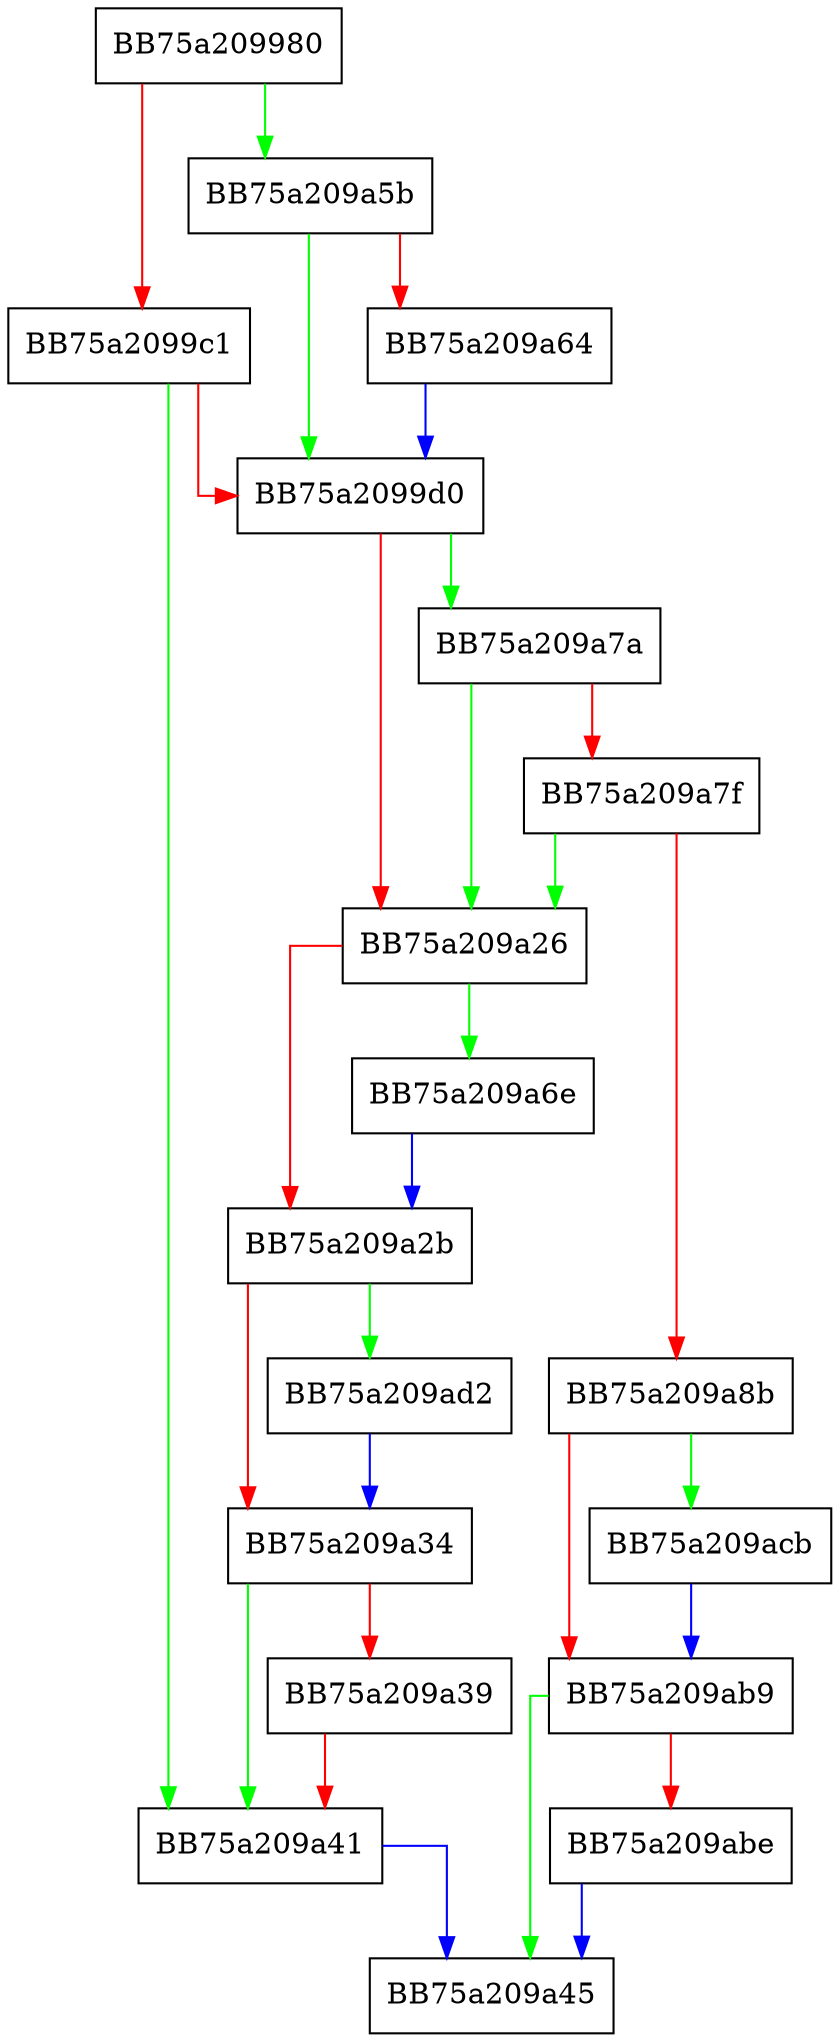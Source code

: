digraph IsMine {
  node [shape="box"];
  graph [splines=ortho];
  BB75a209980 -> BB75a209a5b [color="green"];
  BB75a209980 -> BB75a2099c1 [color="red"];
  BB75a2099c1 -> BB75a209a41 [color="green"];
  BB75a2099c1 -> BB75a2099d0 [color="red"];
  BB75a2099d0 -> BB75a209a7a [color="green"];
  BB75a2099d0 -> BB75a209a26 [color="red"];
  BB75a209a26 -> BB75a209a6e [color="green"];
  BB75a209a26 -> BB75a209a2b [color="red"];
  BB75a209a2b -> BB75a209ad2 [color="green"];
  BB75a209a2b -> BB75a209a34 [color="red"];
  BB75a209a34 -> BB75a209a41 [color="green"];
  BB75a209a34 -> BB75a209a39 [color="red"];
  BB75a209a39 -> BB75a209a41 [color="red"];
  BB75a209a41 -> BB75a209a45 [color="blue"];
  BB75a209a5b -> BB75a2099d0 [color="green"];
  BB75a209a5b -> BB75a209a64 [color="red"];
  BB75a209a64 -> BB75a2099d0 [color="blue"];
  BB75a209a6e -> BB75a209a2b [color="blue"];
  BB75a209a7a -> BB75a209a26 [color="green"];
  BB75a209a7a -> BB75a209a7f [color="red"];
  BB75a209a7f -> BB75a209a26 [color="green"];
  BB75a209a7f -> BB75a209a8b [color="red"];
  BB75a209a8b -> BB75a209acb [color="green"];
  BB75a209a8b -> BB75a209ab9 [color="red"];
  BB75a209ab9 -> BB75a209a45 [color="green"];
  BB75a209ab9 -> BB75a209abe [color="red"];
  BB75a209abe -> BB75a209a45 [color="blue"];
  BB75a209acb -> BB75a209ab9 [color="blue"];
  BB75a209ad2 -> BB75a209a34 [color="blue"];
}